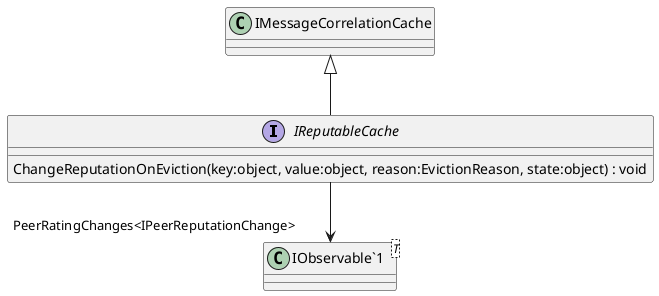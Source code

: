 @startuml
interface IReputableCache {
    ChangeReputationOnEviction(key:object, value:object, reason:EvictionReason, state:object) : void
}
class "IObservable`1"<T> {
}
IMessageCorrelationCache <|-- IReputableCache
IReputableCache --> "PeerRatingChanges<IPeerReputationChange>" "IObservable`1"
@enduml
